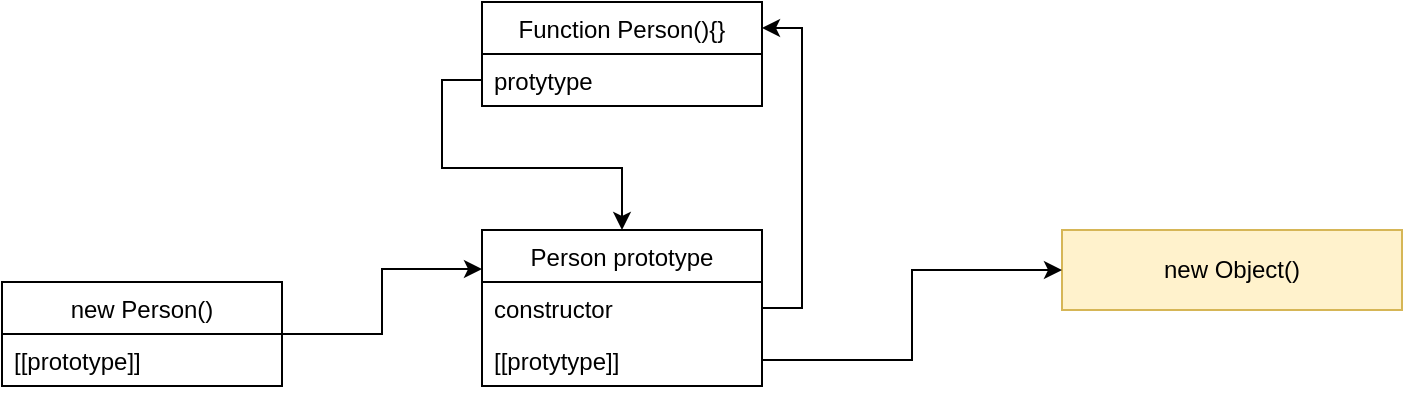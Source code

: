 <mxfile version="15.1.1" type="github">
  <diagram id="C5RBs43oDa-KdzZeNtuy" name="Page-1">
    <mxGraphModel dx="868" dy="450" grid="1" gridSize="10" guides="1" tooltips="1" connect="1" arrows="1" fold="1" page="1" pageScale="1" pageWidth="827" pageHeight="1169" math="0" shadow="0">
      <root>
        <mxCell id="WIyWlLk6GJQsqaUBKTNV-0" />
        <mxCell id="WIyWlLk6GJQsqaUBKTNV-1" parent="WIyWlLk6GJQsqaUBKTNV-0" />
        <mxCell id="wEzbV4c2mfcMOiBGI577-0" value="new Object()" style="rounded=0;whiteSpace=wrap;html=1;fillColor=#fff2cc;strokeColor=#d6b656;" vertex="1" parent="WIyWlLk6GJQsqaUBKTNV-1">
          <mxGeometry x="640" y="234" width="170" height="40" as="geometry" />
        </mxCell>
        <mxCell id="wEzbV4c2mfcMOiBGI577-13" style="edgeStyle=orthogonalEdgeStyle;rounded=0;orthogonalLoop=1;jettySize=auto;html=1;exitX=0.5;exitY=0;exitDx=0;exitDy=0;" edge="1" parent="WIyWlLk6GJQsqaUBKTNV-1" source="wEzbV4c2mfcMOiBGI577-3">
          <mxGeometry relative="1" as="geometry">
            <mxPoint x="420" y="250" as="targetPoint" />
          </mxGeometry>
        </mxCell>
        <mxCell id="wEzbV4c2mfcMOiBGI577-3" value="Person prototype" style="swimlane;fontStyle=0;childLayout=stackLayout;horizontal=1;startSize=26;horizontalStack=0;resizeParent=1;resizeParentMax=0;resizeLast=0;collapsible=1;marginBottom=0;" vertex="1" parent="WIyWlLk6GJQsqaUBKTNV-1">
          <mxGeometry x="350" y="234" width="140" height="78" as="geometry" />
        </mxCell>
        <mxCell id="wEzbV4c2mfcMOiBGI577-4" value="constructor" style="text;strokeColor=none;fillColor=none;align=left;verticalAlign=top;spacingLeft=4;spacingRight=4;overflow=hidden;rotatable=0;points=[[0,0.5],[1,0.5]];portConstraint=eastwest;" vertex="1" parent="wEzbV4c2mfcMOiBGI577-3">
          <mxGeometry y="26" width="140" height="26" as="geometry" />
        </mxCell>
        <mxCell id="wEzbV4c2mfcMOiBGI577-6" value="[[protytype]]" style="text;strokeColor=none;fillColor=none;align=left;verticalAlign=top;spacingLeft=4;spacingRight=4;overflow=hidden;rotatable=0;points=[[0,0.5],[1,0.5]];portConstraint=eastwest;" vertex="1" parent="wEzbV4c2mfcMOiBGI577-3">
          <mxGeometry y="52" width="140" height="26" as="geometry" />
        </mxCell>
        <mxCell id="wEzbV4c2mfcMOiBGI577-23" style="edgeStyle=orthogonalEdgeStyle;rounded=0;orthogonalLoop=1;jettySize=auto;html=1;entryX=0;entryY=0.25;entryDx=0;entryDy=0;" edge="1" parent="WIyWlLk6GJQsqaUBKTNV-1" source="wEzbV4c2mfcMOiBGI577-7" target="wEzbV4c2mfcMOiBGI577-3">
          <mxGeometry relative="1" as="geometry" />
        </mxCell>
        <mxCell id="wEzbV4c2mfcMOiBGI577-7" value="new Person()" style="swimlane;fontStyle=0;childLayout=stackLayout;horizontal=1;startSize=26;horizontalStack=0;resizeParent=1;resizeParentMax=0;resizeLast=0;collapsible=1;marginBottom=0;" vertex="1" parent="WIyWlLk6GJQsqaUBKTNV-1">
          <mxGeometry x="110" y="260" width="140" height="52" as="geometry" />
        </mxCell>
        <mxCell id="wEzbV4c2mfcMOiBGI577-8" value="[[prototype]]" style="text;strokeColor=none;fillColor=none;align=left;verticalAlign=top;spacingLeft=4;spacingRight=4;overflow=hidden;rotatable=0;points=[[0,0.5],[1,0.5]];portConstraint=eastwest;" vertex="1" parent="wEzbV4c2mfcMOiBGI577-7">
          <mxGeometry y="26" width="140" height="26" as="geometry" />
        </mxCell>
        <mxCell id="wEzbV4c2mfcMOiBGI577-16" style="edgeStyle=orthogonalEdgeStyle;rounded=0;orthogonalLoop=1;jettySize=auto;html=1;entryX=0;entryY=0.5;entryDx=0;entryDy=0;" edge="1" parent="WIyWlLk6GJQsqaUBKTNV-1" source="wEzbV4c2mfcMOiBGI577-6" target="wEzbV4c2mfcMOiBGI577-0">
          <mxGeometry relative="1" as="geometry" />
        </mxCell>
        <mxCell id="wEzbV4c2mfcMOiBGI577-17" value="Function Person(){}" style="swimlane;fontStyle=0;childLayout=stackLayout;horizontal=1;startSize=26;horizontalStack=0;resizeParent=1;resizeParentMax=0;resizeLast=0;collapsible=1;marginBottom=0;" vertex="1" parent="WIyWlLk6GJQsqaUBKTNV-1">
          <mxGeometry x="350" y="120" width="140" height="52" as="geometry" />
        </mxCell>
        <mxCell id="wEzbV4c2mfcMOiBGI577-20" value="protytype" style="text;strokeColor=none;fillColor=none;align=left;verticalAlign=top;spacingLeft=4;spacingRight=4;overflow=hidden;rotatable=0;points=[[0,0.5],[1,0.5]];portConstraint=eastwest;" vertex="1" parent="wEzbV4c2mfcMOiBGI577-17">
          <mxGeometry y="26" width="140" height="26" as="geometry" />
        </mxCell>
        <mxCell id="wEzbV4c2mfcMOiBGI577-21" style="edgeStyle=orthogonalEdgeStyle;rounded=0;orthogonalLoop=1;jettySize=auto;html=1;entryX=0.5;entryY=0;entryDx=0;entryDy=0;" edge="1" parent="WIyWlLk6GJQsqaUBKTNV-1" source="wEzbV4c2mfcMOiBGI577-20" target="wEzbV4c2mfcMOiBGI577-3">
          <mxGeometry relative="1" as="geometry" />
        </mxCell>
        <mxCell id="wEzbV4c2mfcMOiBGI577-22" style="edgeStyle=orthogonalEdgeStyle;rounded=0;orthogonalLoop=1;jettySize=auto;html=1;entryX=1;entryY=0.25;entryDx=0;entryDy=0;exitX=1;exitY=0.5;exitDx=0;exitDy=0;" edge="1" parent="WIyWlLk6GJQsqaUBKTNV-1" source="wEzbV4c2mfcMOiBGI577-4" target="wEzbV4c2mfcMOiBGI577-17">
          <mxGeometry relative="1" as="geometry">
            <mxPoint x="610" y="180" as="sourcePoint" />
          </mxGeometry>
        </mxCell>
      </root>
    </mxGraphModel>
  </diagram>
</mxfile>
